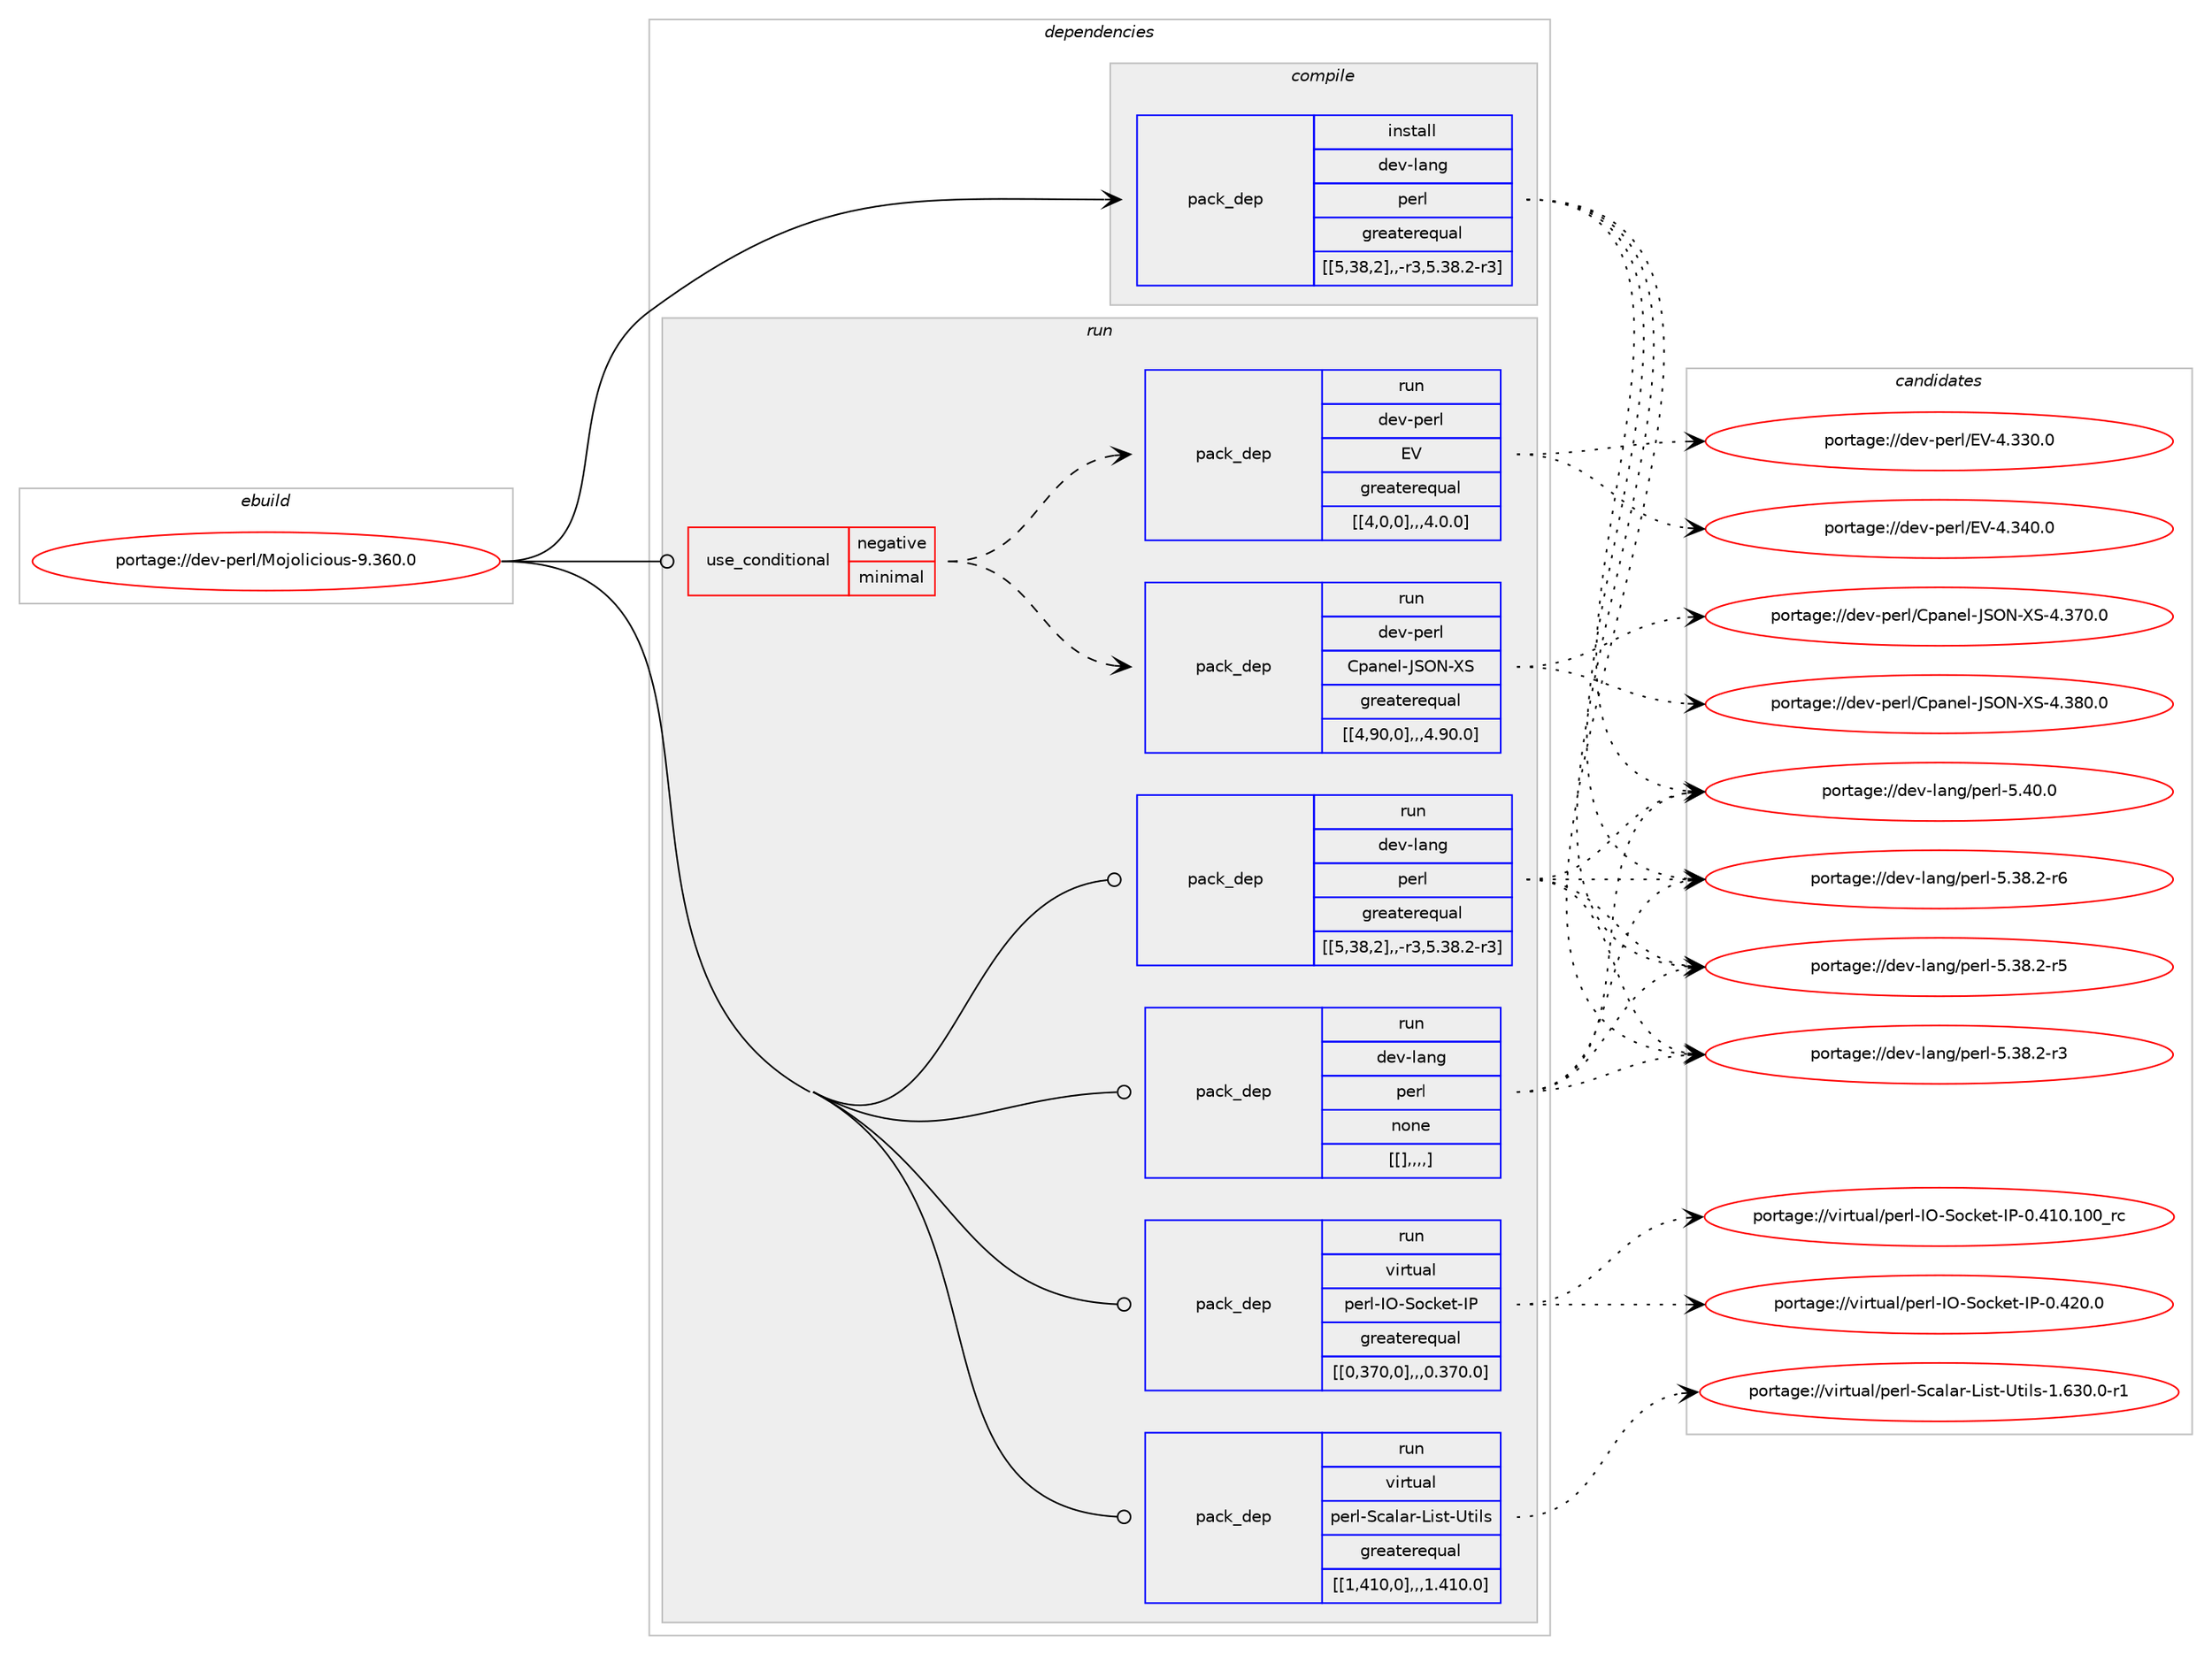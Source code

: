 digraph prolog {

# *************
# Graph options
# *************

newrank=true;
concentrate=true;
compound=true;
graph [rankdir=LR,fontname=Helvetica,fontsize=10,ranksep=1.5];#, ranksep=2.5, nodesep=0.2];
edge  [arrowhead=vee];
node  [fontname=Helvetica,fontsize=10];

# **********
# The ebuild
# **********

subgraph cluster_leftcol {
color=gray;
label=<<i>ebuild</i>>;
id [label="portage://dev-perl/Mojolicious-9.360.0", color=red, width=4, href="../dev-perl/Mojolicious-9.360.0.svg"];
}

# ****************
# The dependencies
# ****************

subgraph cluster_midcol {
color=gray;
label=<<i>dependencies</i>>;
subgraph cluster_compile {
fillcolor="#eeeeee";
style=filled;
label=<<i>compile</i>>;
subgraph pack102754 {
dependency134394 [label=<<TABLE BORDER="0" CELLBORDER="1" CELLSPACING="0" CELLPADDING="4" WIDTH="220"><TR><TD ROWSPAN="6" CELLPADDING="30">pack_dep</TD></TR><TR><TD WIDTH="110">install</TD></TR><TR><TD>dev-lang</TD></TR><TR><TD>perl</TD></TR><TR><TD>greaterequal</TD></TR><TR><TD>[[5,38,2],,-r3,5.38.2-r3]</TD></TR></TABLE>>, shape=none, color=blue];
}
id:e -> dependency134394:w [weight=20,style="solid",arrowhead="vee"];
}
subgraph cluster_compileandrun {
fillcolor="#eeeeee";
style=filled;
label=<<i>compile and run</i>>;
}
subgraph cluster_run {
fillcolor="#eeeeee";
style=filled;
label=<<i>run</i>>;
subgraph cond30457 {
dependency134395 [label=<<TABLE BORDER="0" CELLBORDER="1" CELLSPACING="0" CELLPADDING="4"><TR><TD ROWSPAN="3" CELLPADDING="10">use_conditional</TD></TR><TR><TD>negative</TD></TR><TR><TD>minimal</TD></TR></TABLE>>, shape=none, color=red];
subgraph pack102755 {
dependency134396 [label=<<TABLE BORDER="0" CELLBORDER="1" CELLSPACING="0" CELLPADDING="4" WIDTH="220"><TR><TD ROWSPAN="6" CELLPADDING="30">pack_dep</TD></TR><TR><TD WIDTH="110">run</TD></TR><TR><TD>dev-perl</TD></TR><TR><TD>Cpanel-JSON-XS</TD></TR><TR><TD>greaterequal</TD></TR><TR><TD>[[4,90,0],,,4.90.0]</TD></TR></TABLE>>, shape=none, color=blue];
}
dependency134395:e -> dependency134396:w [weight=20,style="dashed",arrowhead="vee"];
subgraph pack102756 {
dependency134397 [label=<<TABLE BORDER="0" CELLBORDER="1" CELLSPACING="0" CELLPADDING="4" WIDTH="220"><TR><TD ROWSPAN="6" CELLPADDING="30">pack_dep</TD></TR><TR><TD WIDTH="110">run</TD></TR><TR><TD>dev-perl</TD></TR><TR><TD>EV</TD></TR><TR><TD>greaterequal</TD></TR><TR><TD>[[4,0,0],,,4.0.0]</TD></TR></TABLE>>, shape=none, color=blue];
}
dependency134395:e -> dependency134397:w [weight=20,style="dashed",arrowhead="vee"];
}
id:e -> dependency134395:w [weight=20,style="solid",arrowhead="odot"];
subgraph pack102757 {
dependency134398 [label=<<TABLE BORDER="0" CELLBORDER="1" CELLSPACING="0" CELLPADDING="4" WIDTH="220"><TR><TD ROWSPAN="6" CELLPADDING="30">pack_dep</TD></TR><TR><TD WIDTH="110">run</TD></TR><TR><TD>dev-lang</TD></TR><TR><TD>perl</TD></TR><TR><TD>greaterequal</TD></TR><TR><TD>[[5,38,2],,-r3,5.38.2-r3]</TD></TR></TABLE>>, shape=none, color=blue];
}
id:e -> dependency134398:w [weight=20,style="solid",arrowhead="odot"];
subgraph pack102758 {
dependency134399 [label=<<TABLE BORDER="0" CELLBORDER="1" CELLSPACING="0" CELLPADDING="4" WIDTH="220"><TR><TD ROWSPAN="6" CELLPADDING="30">pack_dep</TD></TR><TR><TD WIDTH="110">run</TD></TR><TR><TD>dev-lang</TD></TR><TR><TD>perl</TD></TR><TR><TD>none</TD></TR><TR><TD>[[],,,,]</TD></TR></TABLE>>, shape=none, color=blue];
}
id:e -> dependency134399:w [weight=20,style="solid",arrowhead="odot"];
subgraph pack102759 {
dependency134400 [label=<<TABLE BORDER="0" CELLBORDER="1" CELLSPACING="0" CELLPADDING="4" WIDTH="220"><TR><TD ROWSPAN="6" CELLPADDING="30">pack_dep</TD></TR><TR><TD WIDTH="110">run</TD></TR><TR><TD>virtual</TD></TR><TR><TD>perl-IO-Socket-IP</TD></TR><TR><TD>greaterequal</TD></TR><TR><TD>[[0,370,0],,,0.370.0]</TD></TR></TABLE>>, shape=none, color=blue];
}
id:e -> dependency134400:w [weight=20,style="solid",arrowhead="odot"];
subgraph pack102760 {
dependency134401 [label=<<TABLE BORDER="0" CELLBORDER="1" CELLSPACING="0" CELLPADDING="4" WIDTH="220"><TR><TD ROWSPAN="6" CELLPADDING="30">pack_dep</TD></TR><TR><TD WIDTH="110">run</TD></TR><TR><TD>virtual</TD></TR><TR><TD>perl-Scalar-List-Utils</TD></TR><TR><TD>greaterequal</TD></TR><TR><TD>[[1,410,0],,,1.410.0]</TD></TR></TABLE>>, shape=none, color=blue];
}
id:e -> dependency134401:w [weight=20,style="solid",arrowhead="odot"];
}
}

# **************
# The candidates
# **************

subgraph cluster_choices {
rank=same;
color=gray;
label=<<i>candidates</i>>;

subgraph choice102754 {
color=black;
nodesep=1;
choice10010111845108971101034711210111410845534652484648 [label="portage://dev-lang/perl-5.40.0", color=red, width=4,href="../dev-lang/perl-5.40.0.svg"];
choice100101118451089711010347112101114108455346515646504511454 [label="portage://dev-lang/perl-5.38.2-r6", color=red, width=4,href="../dev-lang/perl-5.38.2-r6.svg"];
choice100101118451089711010347112101114108455346515646504511453 [label="portage://dev-lang/perl-5.38.2-r5", color=red, width=4,href="../dev-lang/perl-5.38.2-r5.svg"];
choice100101118451089711010347112101114108455346515646504511451 [label="portage://dev-lang/perl-5.38.2-r3", color=red, width=4,href="../dev-lang/perl-5.38.2-r3.svg"];
dependency134394:e -> choice10010111845108971101034711210111410845534652484648:w [style=dotted,weight="100"];
dependency134394:e -> choice100101118451089711010347112101114108455346515646504511454:w [style=dotted,weight="100"];
dependency134394:e -> choice100101118451089711010347112101114108455346515646504511453:w [style=dotted,weight="100"];
dependency134394:e -> choice100101118451089711010347112101114108455346515646504511451:w [style=dotted,weight="100"];
}
subgraph choice102755 {
color=black;
nodesep=1;
choice1001011184511210111410847671129711010110845748379784588834552465156484648 [label="portage://dev-perl/Cpanel-JSON-XS-4.380.0", color=red, width=4,href="../dev-perl/Cpanel-JSON-XS-4.380.0.svg"];
choice1001011184511210111410847671129711010110845748379784588834552465155484648 [label="portage://dev-perl/Cpanel-JSON-XS-4.370.0", color=red, width=4,href="../dev-perl/Cpanel-JSON-XS-4.370.0.svg"];
dependency134396:e -> choice1001011184511210111410847671129711010110845748379784588834552465156484648:w [style=dotted,weight="100"];
dependency134396:e -> choice1001011184511210111410847671129711010110845748379784588834552465155484648:w [style=dotted,weight="100"];
}
subgraph choice102756 {
color=black;
nodesep=1;
choice100101118451121011141084769864552465152484648 [label="portage://dev-perl/EV-4.340.0", color=red, width=4,href="../dev-perl/EV-4.340.0.svg"];
choice100101118451121011141084769864552465151484648 [label="portage://dev-perl/EV-4.330.0", color=red, width=4,href="../dev-perl/EV-4.330.0.svg"];
dependency134397:e -> choice100101118451121011141084769864552465152484648:w [style=dotted,weight="100"];
dependency134397:e -> choice100101118451121011141084769864552465151484648:w [style=dotted,weight="100"];
}
subgraph choice102757 {
color=black;
nodesep=1;
choice10010111845108971101034711210111410845534652484648 [label="portage://dev-lang/perl-5.40.0", color=red, width=4,href="../dev-lang/perl-5.40.0.svg"];
choice100101118451089711010347112101114108455346515646504511454 [label="portage://dev-lang/perl-5.38.2-r6", color=red, width=4,href="../dev-lang/perl-5.38.2-r6.svg"];
choice100101118451089711010347112101114108455346515646504511453 [label="portage://dev-lang/perl-5.38.2-r5", color=red, width=4,href="../dev-lang/perl-5.38.2-r5.svg"];
choice100101118451089711010347112101114108455346515646504511451 [label="portage://dev-lang/perl-5.38.2-r3", color=red, width=4,href="../dev-lang/perl-5.38.2-r3.svg"];
dependency134398:e -> choice10010111845108971101034711210111410845534652484648:w [style=dotted,weight="100"];
dependency134398:e -> choice100101118451089711010347112101114108455346515646504511454:w [style=dotted,weight="100"];
dependency134398:e -> choice100101118451089711010347112101114108455346515646504511453:w [style=dotted,weight="100"];
dependency134398:e -> choice100101118451089711010347112101114108455346515646504511451:w [style=dotted,weight="100"];
}
subgraph choice102758 {
color=black;
nodesep=1;
choice10010111845108971101034711210111410845534652484648 [label="portage://dev-lang/perl-5.40.0", color=red, width=4,href="../dev-lang/perl-5.40.0.svg"];
choice100101118451089711010347112101114108455346515646504511454 [label="portage://dev-lang/perl-5.38.2-r6", color=red, width=4,href="../dev-lang/perl-5.38.2-r6.svg"];
choice100101118451089711010347112101114108455346515646504511453 [label="portage://dev-lang/perl-5.38.2-r5", color=red, width=4,href="../dev-lang/perl-5.38.2-r5.svg"];
choice100101118451089711010347112101114108455346515646504511451 [label="portage://dev-lang/perl-5.38.2-r3", color=red, width=4,href="../dev-lang/perl-5.38.2-r3.svg"];
dependency134399:e -> choice10010111845108971101034711210111410845534652484648:w [style=dotted,weight="100"];
dependency134399:e -> choice100101118451089711010347112101114108455346515646504511454:w [style=dotted,weight="100"];
dependency134399:e -> choice100101118451089711010347112101114108455346515646504511453:w [style=dotted,weight="100"];
dependency134399:e -> choice100101118451089711010347112101114108455346515646504511451:w [style=dotted,weight="100"];
}
subgraph choice102759 {
color=black;
nodesep=1;
choice11810511411611797108471121011141084573794583111991071011164573804548465250484648 [label="portage://virtual/perl-IO-Socket-IP-0.420.0", color=red, width=4,href="../virtual/perl-IO-Socket-IP-0.420.0.svg"];
choice1181051141161179710847112101114108457379458311199107101116457380454846524948464948489511499 [label="portage://virtual/perl-IO-Socket-IP-0.410.100_rc", color=red, width=4,href="../virtual/perl-IO-Socket-IP-0.410.100_rc.svg"];
dependency134400:e -> choice11810511411611797108471121011141084573794583111991071011164573804548465250484648:w [style=dotted,weight="100"];
dependency134400:e -> choice1181051141161179710847112101114108457379458311199107101116457380454846524948464948489511499:w [style=dotted,weight="100"];
}
subgraph choice102760 {
color=black;
nodesep=1;
choice118105114116117971084711210111410845839997108971144576105115116458511610510811545494654514846484511449 [label="portage://virtual/perl-Scalar-List-Utils-1.630.0-r1", color=red, width=4,href="../virtual/perl-Scalar-List-Utils-1.630.0-r1.svg"];
dependency134401:e -> choice118105114116117971084711210111410845839997108971144576105115116458511610510811545494654514846484511449:w [style=dotted,weight="100"];
}
}

}
